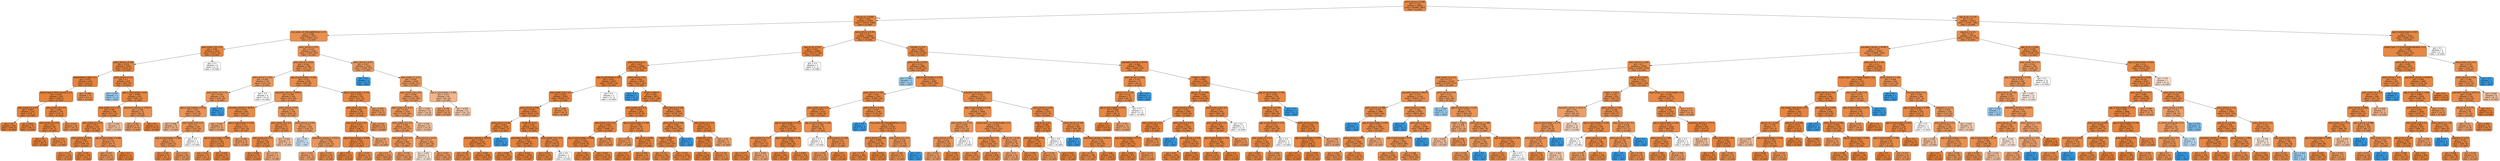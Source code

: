 digraph Tree {
node [shape=box, style="filled, rounded", color="black", fontname="helvetica"] ;
edge [fontname="helvetica"] ;
0 [label=<policy_tenure &le; 0.588<br/>gini = 0.119<br/>samples = 46873<br/>value = [43906, 2967]<br/>class = no claim>, fillcolor="#e78a46"] ;
1 [label=<age_of_car &le; 0.005<br/>gini = 0.087<br/>samples = 23901<br/>value = [22815, 1086]<br/>class = no claim>, fillcolor="#e68742"] ;
0 -> 1 [labeldistance=2.5, labelangle=45, headlabel="True"] ;
2 [label=<max_power_40.36bhp@6000rpm &le; 0.5<br/>gini = 0.186<br/>samples = 3257<br/>value = [2920, 337]<br/>class = no claim>, fillcolor="#e89050"] ;
1 -> 2 ;
3 [label=<area_cluster_C18 &le; 0.5<br/>gini = 0.08<br/>samples = 1061<br/>value = [1017, 44]<br/>class = no claim>, fillcolor="#e68642"] ;
2 -> 3 ;
4 [label=<policy_tenure &le; 0.108<br/>gini = 0.075<br/>samples = 1055<br/>value = [1014, 41]<br/>class = no claim>, fillcolor="#e68641"] ;
3 -> 4 ;
5 [label=<displacement_1498 &le; 0.5<br/>gini = 0.037<br/>samples = 430<br/>value = [422, 8]<br/>class = no claim>, fillcolor="#e5833d"] ;
4 -> 5 ;
6 [label=<engine_type_K Series Dual jet &le; 0.5<br/>gini = 0.025<br/>samples = 403<br/>value = [398, 5]<br/>class = no claim>, fillcolor="#e5833b"] ;
5 -> 6 ;
7 [label=<area_cluster_C2 &le; 0.5<br/>gini = 0.007<br/>samples = 277<br/>value = [276, 1]<br/>class = no claim>, fillcolor="#e5813a"] ;
6 -> 7 ;
8 [label=<gini = 0.0<br/>samples = 240<br/>value = [240, 0]<br/>class = no claim>, fillcolor="#e58139"] ;
7 -> 8 ;
9 [label=<gini = 0.053<br/>samples = 37<br/>value = [36, 1]<br/>class = no claim>, fillcolor="#e6843e"] ;
7 -> 9 ;
10 [label=<area_cluster_C8 &le; 0.5<br/>gini = 0.061<br/>samples = 126<br/>value = [122, 4]<br/>class = no claim>, fillcolor="#e6853f"] ;
6 -> 10 ;
11 [label=<area_cluster_C5 &le; 0.5<br/>gini = 0.02<br/>samples = 98<br/>value = [97, 1]<br/>class = no claim>, fillcolor="#e5823b"] ;
10 -> 11 ;
12 [label=<gini = 0.0<br/>samples = 82<br/>value = [82, 0]<br/>class = no claim>, fillcolor="#e58139"] ;
11 -> 12 ;
13 [label=<gini = 0.117<br/>samples = 16<br/>value = [15, 1]<br/>class = no claim>, fillcolor="#e78946"] ;
11 -> 13 ;
14 [label=<gini = 0.191<br/>samples = 28<br/>value = [25, 3]<br/>class = no claim>, fillcolor="#e89051"] ;
10 -> 14 ;
15 [label=<gini = 0.198<br/>samples = 27<br/>value = [24, 3]<br/>class = no claim>, fillcolor="#e89152"] ;
5 -> 15 ;
16 [label=<policy_tenure &le; 0.11<br/>gini = 0.1<br/>samples = 625<br/>value = [592, 33]<br/>class = no claim>, fillcolor="#e68844"] ;
4 -> 16 ;
17 [label=<gini = 0.444<br/>samples = 3<br/>value = [1, 2]<br/>class = claim>, fillcolor="#9ccef2"] ;
16 -> 17 ;
18 [label=<age_of_policyholder &le; 0.63<br/>gini = 0.095<br/>samples = 622<br/>value = [591, 31]<br/>class = no claim>, fillcolor="#e68843"] ;
16 -> 18 ;
19 [label=<area_cluster_C17 &le; 0.5<br/>gini = 0.08<br/>samples = 550<br/>value = [527, 23]<br/>class = no claim>, fillcolor="#e68642"] ;
18 -> 19 ;
20 [label=<area_cluster_C5 &le; 0.5<br/>gini = 0.077<br/>samples = 547<br/>value = [525, 22]<br/>class = no claim>, fillcolor="#e68641"] ;
19 -> 20 ;
21 [label=<policy_tenure &le; 0.221<br/>gini = 0.061<br/>samples = 473<br/>value = [458, 15]<br/>class = no claim>, fillcolor="#e6853f"] ;
20 -> 21 ;
22 [label=<gini = 0.112<br/>samples = 134<br/>value = [126, 8]<br/>class = no claim>, fillcolor="#e78946"] ;
21 -> 22 ;
23 [label=<gini = 0.04<br/>samples = 339<br/>value = [332, 7]<br/>class = no claim>, fillcolor="#e6843d"] ;
21 -> 23 ;
24 [label=<age_of_policyholder &le; 0.486<br/>gini = 0.171<br/>samples = 74<br/>value = [67, 7]<br/>class = no claim>, fillcolor="#e88e4e"] ;
20 -> 24 ;
25 [label=<gini = 0.237<br/>samples = 51<br/>value = [44, 7]<br/>class = no claim>, fillcolor="#e99558"] ;
24 -> 25 ;
26 [label=<gini = 0.0<br/>samples = 23<br/>value = [23, 0]<br/>class = no claim>, fillcolor="#e58139"] ;
24 -> 26 ;
27 [label=<gini = 0.444<br/>samples = 3<br/>value = [2, 1]<br/>class = no claim>, fillcolor="#f2c09c"] ;
19 -> 27 ;
28 [label=<population_density &le; 12763.5<br/>gini = 0.198<br/>samples = 72<br/>value = [64, 8]<br/>class = no claim>, fillcolor="#e89152"] ;
18 -> 28 ;
29 [label=<gini = 0.282<br/>samples = 47<br/>value = [39, 8]<br/>class = no claim>, fillcolor="#ea9b62"] ;
28 -> 29 ;
30 [label=<gini = 0.0<br/>samples = 25<br/>value = [25, 0]<br/>class = no claim>, fillcolor="#e58139"] ;
28 -> 30 ;
31 [label=<gini = 0.5<br/>samples = 6<br/>value = [3, 3]<br/>class = no claim>, fillcolor="#ffffff"] ;
3 -> 31 ;
32 [label=<policy_tenure &le; 0.071<br/>gini = 0.231<br/>samples = 2196<br/>value = [1903, 293]<br/>class = no claim>, fillcolor="#e99457"] ;
2 -> 32 ;
33 [label=<policy_tenure &le; 0.022<br/>gini = 0.181<br/>samples = 786<br/>value = [707, 79]<br/>class = no claim>, fillcolor="#e88f4f"] ;
32 -> 33 ;
34 [label=<policy_tenure &le; 0.021<br/>gini = 0.264<br/>samples = 147<br/>value = [124, 23]<br/>class = no claim>, fillcolor="#ea985e"] ;
33 -> 34 ;
35 [label=<area_cluster_C13 &le; 0.5<br/>gini = 0.236<br/>samples = 139<br/>value = [120, 19]<br/>class = no claim>, fillcolor="#e99558"] ;
34 -> 35 ;
36 [label=<age_of_policyholder &le; 0.322<br/>gini = 0.227<br/>samples = 138<br/>value = [120, 18]<br/>class = no claim>, fillcolor="#e99457"] ;
35 -> 36 ;
37 [label=<gini = 0.408<br/>samples = 14<br/>value = [10, 4]<br/>class = no claim>, fillcolor="#efb388"] ;
36 -> 37 ;
38 [label=<area_cluster_C18 &le; 0.5<br/>gini = 0.2<br/>samples = 124<br/>value = [110, 14]<br/>class = no claim>, fillcolor="#e89152"] ;
36 -> 38 ;
39 [label=<age_of_policyholder &le; 0.466<br/>gini = 0.19<br/>samples = 122<br/>value = [109, 13]<br/>class = no claim>, fillcolor="#e89051"] ;
38 -> 39 ;
40 [label=<gini = 0.105<br/>samples = 54<br/>value = [51, 3]<br/>class = no claim>, fillcolor="#e78845"] ;
39 -> 40 ;
41 [label=<gini = 0.251<br/>samples = 68<br/>value = [58, 10]<br/>class = no claim>, fillcolor="#e9975b"] ;
39 -> 41 ;
42 [label=<gini = 0.5<br/>samples = 2<br/>value = [1, 1]<br/>class = no claim>, fillcolor="#ffffff"] ;
38 -> 42 ;
43 [label=<gini = 0.0<br/>samples = 1<br/>value = [0, 1]<br/>class = claim>, fillcolor="#399de5"] ;
35 -> 43 ;
44 [label=<gini = 0.5<br/>samples = 8<br/>value = [4, 4]<br/>class = no claim>, fillcolor="#ffffff"] ;
34 -> 44 ;
45 [label=<age_of_policyholder &le; 0.543<br/>gini = 0.16<br/>samples = 639<br/>value = [583, 56]<br/>class = no claim>, fillcolor="#e78d4c"] ;
33 -> 45 ;
46 [label=<population_density &le; 6950.0<br/>gini = 0.189<br/>samples = 416<br/>value = [372, 44]<br/>class = no claim>, fillcolor="#e89050"] ;
45 -> 46 ;
47 [label=<population_density &le; 3670.0<br/>gini = 0.124<br/>samples = 180<br/>value = [168, 12]<br/>class = no claim>, fillcolor="#e78a47"] ;
46 -> 47 ;
48 [label=<gini = 0.346<br/>samples = 9<br/>value = [7, 2]<br/>class = no claim>, fillcolor="#eca572"] ;
47 -> 48 ;
49 [label=<age_of_policyholder &le; 0.524<br/>gini = 0.11<br/>samples = 171<br/>value = [161, 10]<br/>class = no claim>, fillcolor="#e78945"] ;
47 -> 49 ;
50 [label=<age_of_policyholder &le; 0.399<br/>gini = 0.095<br/>samples = 160<br/>value = [152, 8]<br/>class = no claim>, fillcolor="#e68843"] ;
49 -> 50 ;
51 [label=<gini = 0.151<br/>samples = 73<br/>value = [67, 6]<br/>class = no claim>, fillcolor="#e78c4b"] ;
50 -> 51 ;
52 [label=<gini = 0.045<br/>samples = 87<br/>value = [85, 2]<br/>class = no claim>, fillcolor="#e6843e"] ;
50 -> 52 ;
53 [label=<gini = 0.298<br/>samples = 11<br/>value = [9, 2]<br/>class = no claim>, fillcolor="#eb9d65"] ;
49 -> 53 ;
54 [label=<policy_tenure &le; 0.04<br/>gini = 0.234<br/>samples = 236<br/>value = [204, 32]<br/>class = no claim>, fillcolor="#e99558"] ;
46 -> 54 ;
55 [label=<area_cluster_C6 &le; 0.5<br/>gini = 0.131<br/>samples = 71<br/>value = [66, 5]<br/>class = no claim>, fillcolor="#e78b48"] ;
54 -> 55 ;
56 [label=<area_cluster_C8 &le; 0.5<br/>gini = 0.111<br/>samples = 68<br/>value = [64, 4]<br/>class = no claim>, fillcolor="#e78945"] ;
55 -> 56 ;
57 [label=<gini = 0.089<br/>samples = 64<br/>value = [61, 3]<br/>class = no claim>, fillcolor="#e68743"] ;
56 -> 57 ;
58 [label=<gini = 0.375<br/>samples = 4<br/>value = [3, 1]<br/>class = no claim>, fillcolor="#eeab7b"] ;
56 -> 58 ;
59 [label=<gini = 0.444<br/>samples = 3<br/>value = [2, 1]<br/>class = no claim>, fillcolor="#f2c09c"] ;
55 -> 59 ;
60 [label=<policy_tenure &le; 0.041<br/>gini = 0.274<br/>samples = 165<br/>value = [138, 27]<br/>class = no claim>, fillcolor="#ea9a60"] ;
54 -> 60 ;
61 [label=<gini = 0.49<br/>samples = 7<br/>value = [3, 4]<br/>class = claim>, fillcolor="#cee6f8"] ;
60 -> 61 ;
62 [label=<population_density &le; 27372.5<br/>gini = 0.249<br/>samples = 158<br/>value = [135, 23]<br/>class = no claim>, fillcolor="#e9965b"] ;
60 -> 62 ;
63 [label=<gini = 0.323<br/>samples = 74<br/>value = [59, 15]<br/>class = no claim>, fillcolor="#eca16b"] ;
62 -> 63 ;
64 [label=<gini = 0.172<br/>samples = 84<br/>value = [76, 8]<br/>class = no claim>, fillcolor="#e88e4e"] ;
62 -> 64 ;
65 [label=<age_of_policyholder &le; 0.726<br/>gini = 0.102<br/>samples = 223<br/>value = [211, 12]<br/>class = no claim>, fillcolor="#e68844"] ;
45 -> 65 ;
66 [label=<area_cluster_C9 &le; 0.5<br/>gini = 0.085<br/>samples = 202<br/>value = [193, 9]<br/>class = no claim>, fillcolor="#e68742"] ;
65 -> 66 ;
67 [label=<area_cluster_C11 &le; 0.5<br/>gini = 0.072<br/>samples = 187<br/>value = [180, 7]<br/>class = no claim>, fillcolor="#e68641"] ;
66 -> 67 ;
68 [label=<age_of_policyholder &le; 0.649<br/>gini = 0.064<br/>samples = 182<br/>value = [176, 6]<br/>class = no claim>, fillcolor="#e68540"] ;
67 -> 68 ;
69 [label=<gini = 0.03<br/>samples = 132<br/>value = [130, 2]<br/>class = no claim>, fillcolor="#e5833c"] ;
68 -> 69 ;
70 [label=<gini = 0.147<br/>samples = 50<br/>value = [46, 4]<br/>class = no claim>, fillcolor="#e78c4a"] ;
68 -> 70 ;
71 [label=<gini = 0.32<br/>samples = 5<br/>value = [4, 1]<br/>class = no claim>, fillcolor="#eca06a"] ;
67 -> 71 ;
72 [label=<gini = 0.231<br/>samples = 15<br/>value = [13, 2]<br/>class = no claim>, fillcolor="#e99457"] ;
66 -> 72 ;
73 [label=<gini = 0.245<br/>samples = 21<br/>value = [18, 3]<br/>class = no claim>, fillcolor="#e9965a"] ;
65 -> 73 ;
74 [label=<policy_tenure &le; 0.071<br/>gini = 0.257<br/>samples = 1410<br/>value = [1196, 214]<br/>class = no claim>, fillcolor="#ea985c"] ;
32 -> 74 ;
75 [label=<gini = 0.0<br/>samples = 2<br/>value = [0, 2]<br/>class = claim>, fillcolor="#399de5"] ;
74 -> 75 ;
76 [label=<area_cluster_C1 &le; 0.5<br/>gini = 0.256<br/>samples = 1408<br/>value = [1196, 212]<br/>class = no claim>, fillcolor="#ea975c"] ;
74 -> 76 ;
77 [label=<area_cluster_C16 &le; 0.5<br/>gini = 0.246<br/>samples = 1343<br/>value = [1150, 193]<br/>class = no claim>, fillcolor="#e9965a"] ;
76 -> 77 ;
78 [label=<area_cluster_C11 &le; 0.5<br/>gini = 0.241<br/>samples = 1319<br/>value = [1134, 185]<br/>class = no claim>, fillcolor="#e99659"] ;
77 -> 78 ;
79 [label=<area_cluster_C3 &le; 0.5<br/>gini = 0.236<br/>samples = 1295<br/>value = [1118, 177]<br/>class = no claim>, fillcolor="#e99558"] ;
78 -> 79 ;
80 [label=<area_cluster_C5 &le; 0.5<br/>gini = 0.22<br/>samples = 946<br/>value = [827, 119]<br/>class = no claim>, fillcolor="#e99355"] ;
79 -> 80 ;
81 [label=<gini = 0.2<br/>samples = 719<br/>value = [638, 81]<br/>class = no claim>, fillcolor="#e89152"] ;
80 -> 81 ;
82 [label=<gini = 0.279<br/>samples = 227<br/>value = [189, 38]<br/>class = no claim>, fillcolor="#ea9a61"] ;
80 -> 82 ;
83 [label=<policy_tenure &le; 0.074<br/>gini = 0.277<br/>samples = 349<br/>value = [291, 58]<br/>class = no claim>, fillcolor="#ea9a60"] ;
79 -> 83 ;
84 [label=<gini = 0.494<br/>samples = 9<br/>value = [5, 4]<br/>class = no claim>, fillcolor="#fae6d7"] ;
83 -> 84 ;
85 [label=<gini = 0.267<br/>samples = 340<br/>value = [286, 54]<br/>class = no claim>, fillcolor="#ea995e"] ;
83 -> 85 ;
86 [label=<gini = 0.444<br/>samples = 24<br/>value = [16, 8]<br/>class = no claim>, fillcolor="#f2c09c"] ;
78 -> 86 ;
87 [label=<gini = 0.444<br/>samples = 24<br/>value = [16, 8]<br/>class = no claim>, fillcolor="#f2c09c"] ;
77 -> 87 ;
88 [label=<age_of_policyholder &le; 0.389<br/>gini = 0.414<br/>samples = 65<br/>value = [46, 19]<br/>class = no claim>, fillcolor="#f0b58b"] ;
76 -> 88 ;
89 [label=<gini = 0.278<br/>samples = 24<br/>value = [20, 4]<br/>class = no claim>, fillcolor="#ea9a61"] ;
88 -> 89 ;
90 [label=<gini = 0.464<br/>samples = 41<br/>value = [26, 15]<br/>class = no claim>, fillcolor="#f4caab"] ;
88 -> 90 ;
91 [label=<policy_tenure &le; 0.251<br/>gini = 0.07<br/>samples = 20644<br/>value = [19895, 749]<br/>class = no claim>, fillcolor="#e68640"] ;
1 -> 91 ;
92 [label=<age_of_car &le; 0.34<br/>gini = 0.047<br/>samples = 10983<br/>value = [10717, 266]<br/>class = no claim>, fillcolor="#e6843e"] ;
91 -> 92 ;
93 [label=<policy_tenure &le; 0.1<br/>gini = 0.047<br/>samples = 10981<br/>value = [10716, 265]<br/>class = no claim>, fillcolor="#e6843e"] ;
92 -> 93 ;
94 [label=<age_of_policyholder &le; 0.87<br/>gini = 0.037<br/>samples = 6307<br/>value = [6189, 118]<br/>class = no claim>, fillcolor="#e5833d"] ;
93 -> 94 ;
95 [label=<area_cluster_C18 &le; 0.5<br/>gini = 0.036<br/>samples = 6305<br/>value = [6188, 117]<br/>class = no claim>, fillcolor="#e5833d"] ;
94 -> 95 ;
96 [label=<policy_tenure &le; 0.08<br/>gini = 0.036<br/>samples = 6276<br/>value = [6162, 114]<br/>class = no claim>, fillcolor="#e5833d"] ;
95 -> 96 ;
97 [label=<policy_tenure &le; 0.08<br/>gini = 0.044<br/>samples = 3164<br/>value = [3093, 71]<br/>class = no claim>, fillcolor="#e6843e"] ;
96 -> 97 ;
98 [label=<population_density &le; 3670.0<br/>gini = 0.043<br/>samples = 3163<br/>value = [3093, 70]<br/>class = no claim>, fillcolor="#e6843d"] ;
97 -> 98 ;
99 [label=<gini = 0.138<br/>samples = 67<br/>value = [62, 5]<br/>class = no claim>, fillcolor="#e78b49"] ;
98 -> 99 ;
100 [label=<gini = 0.041<br/>samples = 3096<br/>value = [3031, 65]<br/>class = no claim>, fillcolor="#e6843d"] ;
98 -> 100 ;
101 [label=<gini = 0.0<br/>samples = 1<br/>value = [0, 1]<br/>class = claim>, fillcolor="#399de5"] ;
97 -> 101 ;
102 [label=<model_M7 &le; 0.5<br/>gini = 0.027<br/>samples = 3112<br/>value = [3069, 43]<br/>class = no claim>, fillcolor="#e5833c"] ;
96 -> 102 ;
103 [label=<population_density &le; 5200.0<br/>gini = 0.024<br/>samples = 2919<br/>value = [2884, 35]<br/>class = no claim>, fillcolor="#e5833b"] ;
102 -> 103 ;
104 [label=<gini = 0.045<br/>samples = 561<br/>value = [548, 13]<br/>class = no claim>, fillcolor="#e6843e"] ;
103 -> 104 ;
105 [label=<gini = 0.018<br/>samples = 2358<br/>value = [2336, 22]<br/>class = no claim>, fillcolor="#e5823b"] ;
103 -> 105 ;
106 [label=<area_cluster_C11 &le; 0.5<br/>gini = 0.079<br/>samples = 193<br/>value = [185, 8]<br/>class = no claim>, fillcolor="#e68642"] ;
102 -> 106 ;
107 [label=<gini = 0.071<br/>samples = 191<br/>value = [184, 7]<br/>class = no claim>, fillcolor="#e68641"] ;
106 -> 107 ;
108 [label=<gini = 0.5<br/>samples = 2<br/>value = [1, 1]<br/>class = no claim>, fillcolor="#ffffff"] ;
106 -> 108 ;
109 [label=<gini = 0.185<br/>samples = 29<br/>value = [26, 3]<br/>class = no claim>, fillcolor="#e89050"] ;
95 -> 109 ;
110 [label=<gini = 0.5<br/>samples = 2<br/>value = [1, 1]<br/>class = no claim>, fillcolor="#ffffff"] ;
94 -> 110 ;
111 [label=<policy_tenure &le; 0.1<br/>gini = 0.061<br/>samples = 4674<br/>value = [4527, 147]<br/>class = no claim>, fillcolor="#e6853f"] ;
93 -> 111 ;
112 [label=<gini = 0.0<br/>samples = 1<br/>value = [0, 1]<br/>class = claim>, fillcolor="#399de5"] ;
111 -> 112 ;
113 [label=<length &le; 3665.0<br/>gini = 0.061<br/>samples = 4673<br/>value = [4527, 146]<br/>class = no claim>, fillcolor="#e6853f"] ;
111 -> 113 ;
114 [label=<area_cluster_C9 &le; 0.5<br/>gini = 0.039<br/>samples = 1815<br/>value = [1779, 36]<br/>class = no claim>, fillcolor="#e6843d"] ;
113 -> 114 ;
115 [label=<area_cluster_C22 &le; 0.5<br/>gini = 0.035<br/>samples = 1717<br/>value = [1686, 31]<br/>class = no claim>, fillcolor="#e5833d"] ;
114 -> 115 ;
116 [label=<age_of_policyholder &le; 0.399<br/>gini = 0.035<br/>samples = 1706<br/>value = [1676, 30]<br/>class = no claim>, fillcolor="#e5833d"] ;
115 -> 116 ;
117 [label=<gini = 0.02<br/>samples = 587<br/>value = [581, 6]<br/>class = no claim>, fillcolor="#e5823b"] ;
116 -> 117 ;
118 [label=<gini = 0.042<br/>samples = 1119<br/>value = [1095, 24]<br/>class = no claim>, fillcolor="#e6843d"] ;
116 -> 118 ;
119 [label=<gini = 0.165<br/>samples = 11<br/>value = [10, 1]<br/>class = no claim>, fillcolor="#e88e4d"] ;
115 -> 119 ;
120 [label=<age_of_policyholder &le; 0.389<br/>gini = 0.097<br/>samples = 98<br/>value = [93, 5]<br/>class = no claim>, fillcolor="#e68844"] ;
114 -> 120 ;
121 [label=<gini = 0.252<br/>samples = 27<br/>value = [23, 4]<br/>class = no claim>, fillcolor="#ea975b"] ;
120 -> 121 ;
122 [label=<age_of_car &le; 0.045<br/>gini = 0.028<br/>samples = 71<br/>value = [70, 1]<br/>class = no claim>, fillcolor="#e5833c"] ;
120 -> 122 ;
123 [label=<gini = 0.0<br/>samples = 51<br/>value = [51, 0]<br/>class = no claim>, fillcolor="#e58139"] ;
122 -> 123 ;
124 [label=<gini = 0.095<br/>samples = 20<br/>value = [19, 1]<br/>class = no claim>, fillcolor="#e68843"] ;
122 -> 124 ;
125 [label=<policy_tenure &le; 0.239<br/>gini = 0.074<br/>samples = 2858<br/>value = [2748, 110]<br/>class = no claim>, fillcolor="#e68641"] ;
113 -> 125 ;
126 [label=<policy_tenure &le; 0.239<br/>gini = 0.081<br/>samples = 2542<br/>value = [2434, 108]<br/>class = no claim>, fillcolor="#e68742"] ;
125 -> 126 ;
127 [label=<height &le; 1508.0<br/>gini = 0.081<br/>samples = 2541<br/>value = [2434, 107]<br/>class = no claim>, fillcolor="#e68742"] ;
126 -> 127 ;
128 [label=<gini = 0.111<br/>samples = 492<br/>value = [463, 29]<br/>class = no claim>, fillcolor="#e78945"] ;
127 -> 128 ;
129 [label=<gini = 0.073<br/>samples = 2049<br/>value = [1971, 78]<br/>class = no claim>, fillcolor="#e68641"] ;
127 -> 129 ;
130 [label=<gini = 0.0<br/>samples = 1<br/>value = [0, 1]<br/>class = claim>, fillcolor="#399de5"] ;
126 -> 130 ;
131 [label=<area_cluster_C4 &le; 0.5<br/>gini = 0.013<br/>samples = 316<br/>value = [314, 2]<br/>class = no claim>, fillcolor="#e5823a"] ;
125 -> 131 ;
132 [label=<model_M2 &le; 0.5<br/>gini = 0.006<br/>samples = 311<br/>value = [310, 1]<br/>class = no claim>, fillcolor="#e5813a"] ;
131 -> 132 ;
133 [label=<gini = 0.0<br/>samples = 298<br/>value = [298, 0]<br/>class = no claim>, fillcolor="#e58139"] ;
132 -> 133 ;
134 [label=<gini = 0.142<br/>samples = 13<br/>value = [12, 1]<br/>class = no claim>, fillcolor="#e78c49"] ;
132 -> 134 ;
135 [label=<gini = 0.32<br/>samples = 5<br/>value = [4, 1]<br/>class = no claim>, fillcolor="#eca06a"] ;
131 -> 135 ;
136 [label=<gini = 0.5<br/>samples = 2<br/>value = [1, 1]<br/>class = no claim>, fillcolor="#ffffff"] ;
92 -> 136 ;
137 [label=<cylinder_3 &le; 0.5<br/>gini = 0.095<br/>samples = 9661<br/>value = [9178, 483]<br/>class = no claim>, fillcolor="#e68843"] ;
91 -> 137 ;
138 [label=<policy_tenure &le; 0.251<br/>gini = 0.115<br/>samples = 5685<br/>value = [5338, 347]<br/>class = no claim>, fillcolor="#e78946"] ;
137 -> 138 ;
139 [label=<gini = 0.444<br/>samples = 3<br/>value = [1, 2]<br/>class = claim>, fillcolor="#9ccef2"] ;
138 -> 139 ;
140 [label=<age_of_policyholder &le; 0.418<br/>gini = 0.114<br/>samples = 5682<br/>value = [5337, 345]<br/>class = no claim>, fillcolor="#e78946"] ;
138 -> 140 ;
141 [label=<policy_tenure &le; 0.422<br/>gini = 0.09<br/>samples = 2507<br/>value = [2389, 118]<br/>class = no claim>, fillcolor="#e68743"] ;
140 -> 141 ;
142 [label=<area_cluster_C10 &le; 0.5<br/>gini = 0.073<br/>samples = 1310<br/>value = [1260, 50]<br/>class = no claim>, fillcolor="#e68641"] ;
141 -> 142 ;
143 [label=<age_of_policyholder &le; 0.312<br/>gini = 0.067<br/>samples = 1235<br/>value = [1192, 43]<br/>class = no claim>, fillcolor="#e68640"] ;
142 -> 143 ;
144 [label=<area_cluster_C3 &le; 0.5<br/>gini = 0.104<br/>samples = 272<br/>value = [257, 15]<br/>class = no claim>, fillcolor="#e78845"] ;
143 -> 144 ;
145 [label=<gini = 0.077<br/>samples = 251<br/>value = [241, 10]<br/>class = no claim>, fillcolor="#e68641"] ;
144 -> 145 ;
146 [label=<gini = 0.363<br/>samples = 21<br/>value = [16, 5]<br/>class = no claim>, fillcolor="#eda877"] ;
144 -> 146 ;
147 [label=<age_of_policyholder &le; 0.38<br/>gini = 0.056<br/>samples = 963<br/>value = [935, 28]<br/>class = no claim>, fillcolor="#e6853f"] ;
143 -> 147 ;
148 [label=<gini = 0.037<br/>samples = 634<br/>value = [622, 12]<br/>class = no claim>, fillcolor="#e6833d"] ;
147 -> 148 ;
149 [label=<gini = 0.093<br/>samples = 329<br/>value = [313, 16]<br/>class = no claim>, fillcolor="#e68743"] ;
147 -> 149 ;
150 [label=<age_of_policyholder &le; 0.293<br/>gini = 0.169<br/>samples = 75<br/>value = [68, 7]<br/>class = no claim>, fillcolor="#e88e4d"] ;
142 -> 150 ;
151 [label=<gini = 0.5<br/>samples = 2<br/>value = [1, 1]<br/>class = no claim>, fillcolor="#ffffff"] ;
150 -> 151 ;
152 [label=<policy_tenure &le; 0.308<br/>gini = 0.151<br/>samples = 73<br/>value = [67, 6]<br/>class = no claim>, fillcolor="#e78c4b"] ;
150 -> 152 ;
153 [label=<gini = 0.255<br/>samples = 40<br/>value = [34, 6]<br/>class = no claim>, fillcolor="#ea975c"] ;
152 -> 153 ;
154 [label=<gini = 0.0<br/>samples = 33<br/>value = [33, 0]<br/>class = no claim>, fillcolor="#e58139"] ;
152 -> 154 ;
155 [label=<policy_tenure &le; 0.422<br/>gini = 0.107<br/>samples = 1197<br/>value = [1129, 68]<br/>class = no claim>, fillcolor="#e78945"] ;
141 -> 155 ;
156 [label=<gini = 0.0<br/>samples = 1<br/>value = [0, 1]<br/>class = claim>, fillcolor="#399de5"] ;
155 -> 156 ;
157 [label=<max_power_88.77bhp@4000rpm &le; 0.5<br/>gini = 0.106<br/>samples = 1196<br/>value = [1129, 67]<br/>class = no claim>, fillcolor="#e78845"] ;
155 -> 157 ;
158 [label=<policy_tenure &le; 0.566<br/>gini = 0.099<br/>samples = 1131<br/>value = [1072, 59]<br/>class = no claim>, fillcolor="#e68844"] ;
157 -> 158 ;
159 [label=<gini = 0.111<br/>samples = 966<br/>value = [909, 57]<br/>class = no claim>, fillcolor="#e78945"] ;
158 -> 159 ;
160 [label=<gini = 0.024<br/>samples = 165<br/>value = [163, 2]<br/>class = no claim>, fillcolor="#e5833b"] ;
158 -> 160 ;
161 [label=<area_cluster_C4 &le; 0.5<br/>gini = 0.216<br/>samples = 65<br/>value = [57, 8]<br/>class = no claim>, fillcolor="#e99355"] ;
157 -> 161 ;
162 [label=<gini = 0.195<br/>samples = 64<br/>value = [57, 7]<br/>class = no claim>, fillcolor="#e89051"] ;
161 -> 162 ;
163 [label=<gini = 0.0<br/>samples = 1<br/>value = [0, 1]<br/>class = claim>, fillcolor="#399de5"] ;
161 -> 163 ;
164 [label=<population_density &le; 17268.5<br/>gini = 0.133<br/>samples = 3175<br/>value = [2948, 227]<br/>class = no claim>, fillcolor="#e78b48"] ;
140 -> 164 ;
165 [label=<age_of_policyholder &le; 0.428<br/>gini = 0.152<br/>samples = 1844<br/>value = [1691, 153]<br/>class = no claim>, fillcolor="#e78c4b"] ;
164 -> 165 ;
166 [label=<area_cluster_C11 &le; 0.5<br/>gini = 0.238<br/>samples = 87<br/>value = [75, 12]<br/>class = no claim>, fillcolor="#e99559"] ;
165 -> 166 ;
167 [label=<policy_tenure &le; 0.41<br/>gini = 0.212<br/>samples = 83<br/>value = [73, 10]<br/>class = no claim>, fillcolor="#e99254"] ;
166 -> 167 ;
168 [label=<gini = 0.303<br/>samples = 43<br/>value = [35, 8]<br/>class = no claim>, fillcolor="#eb9e66"] ;
167 -> 168 ;
169 [label=<gini = 0.095<br/>samples = 40<br/>value = [38, 2]<br/>class = no claim>, fillcolor="#e68843"] ;
167 -> 169 ;
170 [label=<gini = 0.5<br/>samples = 4<br/>value = [2, 2]<br/>class = no claim>, fillcolor="#ffffff"] ;
166 -> 170 ;
171 [label=<engine_type_1.2 L K12N Dualjet &le; 0.5<br/>gini = 0.148<br/>samples = 1757<br/>value = [1616, 141]<br/>class = no claim>, fillcolor="#e78c4a"] ;
165 -> 171 ;
172 [label=<area_cluster_C8 &le; 0.5<br/>gini = 0.143<br/>samples = 1697<br/>value = [1565, 132]<br/>class = no claim>, fillcolor="#e78c4a"] ;
171 -> 172 ;
173 [label=<gini = 0.163<br/>samples = 871<br/>value = [793, 78]<br/>class = no claim>, fillcolor="#e88d4c"] ;
172 -> 173 ;
174 [label=<gini = 0.122<br/>samples = 826<br/>value = [772, 54]<br/>class = no claim>, fillcolor="#e78a47"] ;
172 -> 174 ;
175 [label=<age_of_car &le; 0.105<br/>gini = 0.255<br/>samples = 60<br/>value = [51, 9]<br/>class = no claim>, fillcolor="#ea975c"] ;
171 -> 175 ;
176 [label=<gini = 0.32<br/>samples = 40<br/>value = [32, 8]<br/>class = no claim>, fillcolor="#eca06a"] ;
175 -> 176 ;
177 [label=<gini = 0.095<br/>samples = 20<br/>value = [19, 1]<br/>class = no claim>, fillcolor="#e68843"] ;
175 -> 177 ;
178 [label=<policy_tenure &le; 0.324<br/>gini = 0.105<br/>samples = 1331<br/>value = [1257, 74]<br/>class = no claim>, fillcolor="#e78845"] ;
164 -> 178 ;
179 [label=<age_of_car &le; 0.3<br/>gini = 0.046<br/>samples = 339<br/>value = [331, 8]<br/>class = no claim>, fillcolor="#e6843e"] ;
178 -> 179 ;
180 [label=<policy_tenure &le; 0.253<br/>gini = 0.041<br/>samples = 337<br/>value = [330, 7]<br/>class = no claim>, fillcolor="#e6843d"] ;
179 -> 180 ;
181 [label=<gini = 0.231<br/>samples = 15<br/>value = [13, 2]<br/>class = no claim>, fillcolor="#e99457"] ;
180 -> 181 ;
182 [label=<gini = 0.031<br/>samples = 322<br/>value = [317, 5]<br/>class = no claim>, fillcolor="#e5833c"] ;
180 -> 182 ;
183 [label=<gini = 0.5<br/>samples = 2<br/>value = [1, 1]<br/>class = no claim>, fillcolor="#ffffff"] ;
179 -> 183 ;
184 [label=<policy_tenure &le; 0.324<br/>gini = 0.124<br/>samples = 992<br/>value = [926, 66]<br/>class = no claim>, fillcolor="#e78a47"] ;
178 -> 184 ;
185 [label=<gini = 0.0<br/>samples = 1<br/>value = [0, 1]<br/>class = claim>, fillcolor="#399de5"] ;
184 -> 185 ;
186 [label=<population_density &le; 34764.5<br/>gini = 0.123<br/>samples = 991<br/>value = [926, 65]<br/>class = no claim>, fillcolor="#e78a47"] ;
184 -> 186 ;
187 [label=<gini = 0.137<br/>samples = 796<br/>value = [737, 59]<br/>class = no claim>, fillcolor="#e78b49"] ;
186 -> 187 ;
188 [label=<gini = 0.06<br/>samples = 195<br/>value = [189, 6]<br/>class = no claim>, fillcolor="#e6853f"] ;
186 -> 188 ;
189 [label=<population_density &le; 3670.0<br/>gini = 0.066<br/>samples = 3976<br/>value = [3840, 136]<br/>class = no claim>, fillcolor="#e68540"] ;
137 -> 189 ;
190 [label=<policy_tenure &le; 0.584<br/>gini = 0.153<br/>samples = 72<br/>value = [66, 6]<br/>class = no claim>, fillcolor="#e78c4b"] ;
189 -> 190 ;
191 [label=<age_of_car &le; 0.115<br/>gini = 0.131<br/>samples = 71<br/>value = [66, 5]<br/>class = no claim>, fillcolor="#e78b48"] ;
190 -> 191 ;
192 [label=<age_of_policyholder &le; 0.577<br/>gini = 0.086<br/>samples = 67<br/>value = [64, 3]<br/>class = no claim>, fillcolor="#e68742"] ;
191 -> 192 ;
193 [label=<gini = 0.0<br/>samples = 53<br/>value = [53, 0]<br/>class = no claim>, fillcolor="#e58139"] ;
192 -> 193 ;
194 [label=<gini = 0.337<br/>samples = 14<br/>value = [11, 3]<br/>class = no claim>, fillcolor="#eca36f"] ;
192 -> 194 ;
195 [label=<gini = 0.5<br/>samples = 4<br/>value = [2, 2]<br/>class = no claim>, fillcolor="#ffffff"] ;
191 -> 195 ;
196 [label=<gini = 0.0<br/>samples = 1<br/>value = [0, 1]<br/>class = claim>, fillcolor="#399de5"] ;
190 -> 196 ;
197 [label=<height &le; 1640.5<br/>gini = 0.064<br/>samples = 3904<br/>value = [3774, 130]<br/>class = no claim>, fillcolor="#e68540"] ;
189 -> 197 ;
198 [label=<age_of_car &le; 0.045<br/>gini = 0.058<br/>samples = 3201<br/>value = [3105, 96]<br/>class = no claim>, fillcolor="#e6853f"] ;
197 -> 198 ;
199 [label=<policy_tenure &le; 0.377<br/>gini = 0.051<br/>samples = 2300<br/>value = [2240, 60]<br/>class = no claim>, fillcolor="#e6843e"] ;
198 -> 199 ;
200 [label=<area_cluster_C6 &le; 0.5<br/>gini = 0.034<br/>samples = 874<br/>value = [859, 15]<br/>class = no claim>, fillcolor="#e5833c"] ;
199 -> 200 ;
201 [label=<age_of_policyholder &le; 0.774<br/>gini = 0.03<br/>samples = 855<br/>value = [842, 13]<br/>class = no claim>, fillcolor="#e5833c"] ;
200 -> 201 ;
202 [label=<gini = 0.028<br/>samples = 847<br/>value = [835, 12]<br/>class = no claim>, fillcolor="#e5833c"] ;
201 -> 202 ;
203 [label=<gini = 0.219<br/>samples = 8<br/>value = [7, 1]<br/>class = no claim>, fillcolor="#e99355"] ;
201 -> 203 ;
204 [label=<gini = 0.188<br/>samples = 19<br/>value = [17, 2]<br/>class = no claim>, fillcolor="#e89050"] ;
200 -> 204 ;
205 [label=<policy_tenure &le; 0.377<br/>gini = 0.061<br/>samples = 1426<br/>value = [1381, 45]<br/>class = no claim>, fillcolor="#e6853f"] ;
199 -> 205 ;
206 [label=<gini = 0.0<br/>samples = 1<br/>value = [0, 1]<br/>class = claim>, fillcolor="#399de5"] ;
205 -> 206 ;
207 [label=<policy_tenure &le; 0.539<br/>gini = 0.06<br/>samples = 1425<br/>value = [1381, 44]<br/>class = no claim>, fillcolor="#e6853f"] ;
205 -> 207 ;
208 [label=<gini = 0.07<br/>samples = 1051<br/>value = [1013, 38]<br/>class = no claim>, fillcolor="#e68640"] ;
207 -> 208 ;
209 [label=<gini = 0.032<br/>samples = 374<br/>value = [368, 6]<br/>class = no claim>, fillcolor="#e5833c"] ;
207 -> 209 ;
210 [label=<area_cluster_C22 &le; 0.5<br/>gini = 0.077<br/>samples = 901<br/>value = [865, 36]<br/>class = no claim>, fillcolor="#e68641"] ;
198 -> 210 ;
211 [label=<area_cluster_C6 &le; 0.5<br/>gini = 0.075<br/>samples = 899<br/>value = [864, 35]<br/>class = no claim>, fillcolor="#e68641"] ;
210 -> 211 ;
212 [label=<age_of_policyholder &le; 0.63<br/>gini = 0.072<br/>samples = 884<br/>value = [851, 33]<br/>class = no claim>, fillcolor="#e68641"] ;
211 -> 212 ;
213 [label=<gini = 0.078<br/>samples = 812<br/>value = [779, 33]<br/>class = no claim>, fillcolor="#e68641"] ;
212 -> 213 ;
214 [label=<gini = 0.0<br/>samples = 72<br/>value = [72, 0]<br/>class = no claim>, fillcolor="#e58139"] ;
212 -> 214 ;
215 [label=<gini = 0.231<br/>samples = 15<br/>value = [13, 2]<br/>class = no claim>, fillcolor="#e99457"] ;
211 -> 215 ;
216 [label=<gini = 0.5<br/>samples = 2<br/>value = [1, 1]<br/>class = no claim>, fillcolor="#ffffff"] ;
210 -> 216 ;
217 [label=<age_of_policyholder &le; 0.793<br/>gini = 0.092<br/>samples = 703<br/>value = [669, 34]<br/>class = no claim>, fillcolor="#e68743"] ;
197 -> 217 ;
218 [label=<age_of_car &le; 0.105<br/>gini = 0.09<br/>samples = 702<br/>value = [669, 33]<br/>class = no claim>, fillcolor="#e68743"] ;
217 -> 218 ;
219 [label=<age_of_policyholder &le; 0.76<br/>gini = 0.113<br/>samples = 483<br/>value = [454, 29]<br/>class = no claim>, fillcolor="#e78946"] ;
218 -> 219 ;
220 [label=<area_cluster_C2 &le; 0.5<br/>gini = 0.11<br/>samples = 481<br/>value = [453, 28]<br/>class = no claim>, fillcolor="#e78945"] ;
219 -> 220 ;
221 [label=<gini = 0.095<br/>samples = 421<br/>value = [400, 21]<br/>class = no claim>, fillcolor="#e68843"] ;
220 -> 221 ;
222 [label=<gini = 0.206<br/>samples = 60<br/>value = [53, 7]<br/>class = no claim>, fillcolor="#e89253"] ;
220 -> 222 ;
223 [label=<gini = 0.5<br/>samples = 2<br/>value = [1, 1]<br/>class = no claim>, fillcolor="#ffffff"] ;
219 -> 223 ;
224 [label=<policy_tenure &le; 0.576<br/>gini = 0.036<br/>samples = 219<br/>value = [215, 4]<br/>class = no claim>, fillcolor="#e5833d"] ;
218 -> 224 ;
225 [label=<age_of_policyholder &le; 0.457<br/>gini = 0.019<br/>samples = 210<br/>value = [208, 2]<br/>class = no claim>, fillcolor="#e5823b"] ;
224 -> 225 ;
226 [label=<gini = 0.0<br/>samples = 141<br/>value = [141, 0]<br/>class = no claim>, fillcolor="#e58139"] ;
225 -> 226 ;
227 [label=<gini = 0.056<br/>samples = 69<br/>value = [67, 2]<br/>class = no claim>, fillcolor="#e6853f"] ;
225 -> 227 ;
228 [label=<gini = 0.346<br/>samples = 9<br/>value = [7, 2]<br/>class = no claim>, fillcolor="#eca572"] ;
224 -> 228 ;
229 [label=<gini = 0.0<br/>samples = 1<br/>value = [0, 1]<br/>class = claim>, fillcolor="#399de5"] ;
217 -> 229 ;
230 [label=<age_of_car &le; 0.145<br/>gini = 0.15<br/>samples = 22972<br/>value = [21091, 1881]<br/>class = no claim>, fillcolor="#e78c4b"] ;
0 -> 230 [labeldistance=2.5, labelangle=-45, headlabel="False"] ;
231 [label=<segment_A &le; 0.5<br/>gini = 0.157<br/>samples = 20179<br/>value = [18445, 1734]<br/>class = no claim>, fillcolor="#e78d4c"] ;
230 -> 231 ;
232 [label=<population_density &le; 34764.5<br/>gini = 0.167<br/>samples = 15303<br/>value = [13899, 1404]<br/>class = no claim>, fillcolor="#e88e4d"] ;
231 -> 232 ;
233 [label=<policy_tenure &le; 1.202<br/>gini = 0.17<br/>samples = 14295<br/>value = [12950, 1345]<br/>class = no claim>, fillcolor="#e88e4e"] ;
232 -> 233 ;
234 [label=<area_cluster_C3 &le; 0.5<br/>gini = 0.177<br/>samples = 12520<br/>value = [11293, 1227]<br/>class = no claim>, fillcolor="#e88f4f"] ;
233 -> 234 ;
235 [label=<population_density &le; 6950.0<br/>gini = 0.174<br/>samples = 11783<br/>value = [10652, 1131]<br/>class = no claim>, fillcolor="#e88e4e"] ;
234 -> 235 ;
236 [label=<policy_tenure &le; 0.588<br/>gini = 0.135<br/>samples = 1986<br/>value = [1842, 144]<br/>class = no claim>, fillcolor="#e78b48"] ;
235 -> 236 ;
237 [label=<gini = 0.0<br/>samples = 1<br/>value = [0, 1]<br/>class = claim>, fillcolor="#399de5"] ;
236 -> 237 ;
238 [label=<age_of_policyholder &le; 0.803<br/>gini = 0.134<br/>samples = 1985<br/>value = [1842, 143]<br/>class = no claim>, fillcolor="#e78b48"] ;
236 -> 238 ;
239 [label=<policy_tenure &le; 1.005<br/>gini = 0.131<br/>samples = 1968<br/>value = [1829, 139]<br/>class = no claim>, fillcolor="#e78b48"] ;
238 -> 239 ;
240 [label=<gini = 0.163<br/>samples = 693<br/>value = [631, 62]<br/>class = no claim>, fillcolor="#e88d4c"] ;
239 -> 240 ;
241 [label=<gini = 0.113<br/>samples = 1275<br/>value = [1198, 77]<br/>class = no claim>, fillcolor="#e78946"] ;
239 -> 241 ;
242 [label=<gini = 0.36<br/>samples = 17<br/>value = [13, 4]<br/>class = no claim>, fillcolor="#eda876"] ;
238 -> 242 ;
243 [label=<policy_tenure &le; 0.588<br/>gini = 0.181<br/>samples = 9797<br/>value = [8810, 987]<br/>class = no claim>, fillcolor="#e88f4f"] ;
235 -> 243 ;
244 [label=<gini = 0.0<br/>samples = 1<br/>value = [0, 1]<br/>class = claim>, fillcolor="#399de5"] ;
243 -> 244 ;
245 [label=<policy_tenure &le; 1.202<br/>gini = 0.181<br/>samples = 9796<br/>value = [8810, 986]<br/>class = no claim>, fillcolor="#e88f4f"] ;
243 -> 245 ;
246 [label=<age_of_policyholder &le; 0.37<br/>gini = 0.181<br/>samples = 9795<br/>value = [8810, 985]<br/>class = no claim>, fillcolor="#e88f4f"] ;
245 -> 246 ;
247 [label=<gini = 0.155<br/>samples = 2165<br/>value = [1982, 183]<br/>class = no claim>, fillcolor="#e78d4b"] ;
246 -> 247 ;
248 [label=<gini = 0.188<br/>samples = 7630<br/>value = [6828, 802]<br/>class = no claim>, fillcolor="#e89050"] ;
246 -> 248 ;
249 [label=<gini = 0.0<br/>samples = 1<br/>value = [0, 1]<br/>class = claim>, fillcolor="#399de5"] ;
245 -> 249 ;
250 [label=<policy_tenure &le; 0.59<br/>gini = 0.227<br/>samples = 737<br/>value = [641, 96]<br/>class = no claim>, fillcolor="#e99457"] ;
234 -> 250 ;
251 [label=<gini = 0.444<br/>samples = 3<br/>value = [1, 2]<br/>class = claim>, fillcolor="#9ccef2"] ;
250 -> 251 ;
252 [label=<age_of_policyholder &le; 0.322<br/>gini = 0.223<br/>samples = 734<br/>value = [640, 94]<br/>class = no claim>, fillcolor="#e99456"] ;
250 -> 252 ;
253 [label=<height &le; 1568.0<br/>gini = 0.349<br/>samples = 71<br/>value = [55, 16]<br/>class = no claim>, fillcolor="#eda673"] ;
252 -> 253 ;
254 [label=<gini = 0.444<br/>samples = 36<br/>value = [24, 12]<br/>class = no claim>, fillcolor="#f2c09c"] ;
253 -> 254 ;
255 [label=<gini = 0.202<br/>samples = 35<br/>value = [31, 4]<br/>class = no claim>, fillcolor="#e89153"] ;
253 -> 255 ;
256 [label=<policy_tenure &le; 1.088<br/>gini = 0.208<br/>samples = 663<br/>value = [585, 78]<br/>class = no claim>, fillcolor="#e89253"] ;
252 -> 256 ;
257 [label=<policy_tenure &le; 1.087<br/>gini = 0.241<br/>samples = 464<br/>value = [399, 65]<br/>class = no claim>, fillcolor="#e99659"] ;
256 -> 257 ;
258 [label=<gini = 0.236<br/>samples = 462<br/>value = [399, 63]<br/>class = no claim>, fillcolor="#e99558"] ;
257 -> 258 ;
259 [label=<gini = 0.0<br/>samples = 2<br/>value = [0, 2]<br/>class = claim>, fillcolor="#399de5"] ;
257 -> 259 ;
260 [label=<age_of_policyholder &le; 0.784<br/>gini = 0.122<br/>samples = 199<br/>value = [186, 13]<br/>class = no claim>, fillcolor="#e78a47"] ;
256 -> 260 ;
261 [label=<gini = 0.114<br/>samples = 197<br/>value = [185, 12]<br/>class = no claim>, fillcolor="#e78946"] ;
260 -> 261 ;
262 [label=<gini = 0.5<br/>samples = 2<br/>value = [1, 1]<br/>class = no claim>, fillcolor="#ffffff"] ;
260 -> 262 ;
263 [label=<age_of_car &le; 0.035<br/>gini = 0.124<br/>samples = 1775<br/>value = [1657, 118]<br/>class = no claim>, fillcolor="#e78a47"] ;
233 -> 263 ;
264 [label=<height &le; 1526.5<br/>gini = 0.182<br/>samples = 405<br/>value = [364, 41]<br/>class = no claim>, fillcolor="#e88f4f"] ;
263 -> 264 ;
265 [label=<population_density &le; 24312.5<br/>gini = 0.31<br/>samples = 73<br/>value = [59, 14]<br/>class = no claim>, fillcolor="#eb9f68"] ;
264 -> 265 ;
266 [label=<age_of_policyholder &le; 0.774<br/>gini = 0.238<br/>samples = 58<br/>value = [50, 8]<br/>class = no claim>, fillcolor="#e99559"] ;
265 -> 266 ;
267 [label=<area_cluster_C14 &le; 0.5<br/>gini = 0.215<br/>samples = 57<br/>value = [50, 7]<br/>class = no claim>, fillcolor="#e99355"] ;
266 -> 267 ;
268 [label=<gini = 0.122<br/>samples = 46<br/>value = [43, 3]<br/>class = no claim>, fillcolor="#e78a47"] ;
267 -> 268 ;
269 [label=<gini = 0.463<br/>samples = 11<br/>value = [7, 4]<br/>class = no claim>, fillcolor="#f4c9aa"] ;
267 -> 269 ;
270 [label=<gini = 0.0<br/>samples = 1<br/>value = [0, 1]<br/>class = claim>, fillcolor="#399de5"] ;
266 -> 270 ;
271 [label=<gini = 0.48<br/>samples = 15<br/>value = [9, 6]<br/>class = no claim>, fillcolor="#f6d5bd"] ;
265 -> 271 ;
272 [label=<policy_tenure &le; 1.239<br/>gini = 0.149<br/>samples = 332<br/>value = [305, 27]<br/>class = no claim>, fillcolor="#e78c4b"] ;
264 -> 272 ;
273 [label=<age_of_policyholder &le; 0.293<br/>gini = 0.121<br/>samples = 248<br/>value = [232, 16]<br/>class = no claim>, fillcolor="#e78a47"] ;
272 -> 273 ;
274 [label=<gini = 0.5<br/>samples = 2<br/>value = [1, 1]<br/>class = no claim>, fillcolor="#ffffff"] ;
273 -> 274 ;
275 [label=<policy_tenure &le; 1.205<br/>gini = 0.115<br/>samples = 246<br/>value = [231, 15]<br/>class = no claim>, fillcolor="#e78946"] ;
273 -> 275 ;
276 [label=<gini = 0.278<br/>samples = 18<br/>value = [15, 3]<br/>class = no claim>, fillcolor="#ea9a61"] ;
275 -> 276 ;
277 [label=<gini = 0.1<br/>samples = 228<br/>value = [216, 12]<br/>class = no claim>, fillcolor="#e68844"] ;
275 -> 277 ;
278 [label=<area_cluster_C19 &le; 0.5<br/>gini = 0.228<br/>samples = 84<br/>value = [73, 11]<br/>class = no claim>, fillcolor="#e99457"] ;
272 -> 278 ;
279 [label=<policy_tenure &le; 1.239<br/>gini = 0.195<br/>samples = 82<br/>value = [73, 9]<br/>class = no claim>, fillcolor="#e89151"] ;
278 -> 279 ;
280 [label=<gini = 0.0<br/>samples = 1<br/>value = [0, 1]<br/>class = claim>, fillcolor="#399de5"] ;
279 -> 280 ;
281 [label=<gini = 0.178<br/>samples = 81<br/>value = [73, 8]<br/>class = no claim>, fillcolor="#e88f4f"] ;
279 -> 281 ;
282 [label=<gini = 0.0<br/>samples = 2<br/>value = [0, 2]<br/>class = claim>, fillcolor="#399de5"] ;
278 -> 282 ;
283 [label=<engine_type_1.2 L K12N Dualjet &le; 0.5<br/>gini = 0.106<br/>samples = 1370<br/>value = [1293, 77]<br/>class = no claim>, fillcolor="#e78945"] ;
263 -> 283 ;
284 [label=<age_of_car &le; 0.115<br/>gini = 0.101<br/>samples = 1333<br/>value = [1262, 71]<br/>class = no claim>, fillcolor="#e68844"] ;
283 -> 284 ;
285 [label=<age_of_policyholder &le; 0.841<br/>gini = 0.115<br/>samples = 1028<br/>value = [965, 63]<br/>class = no claim>, fillcolor="#e78946"] ;
284 -> 285 ;
286 [label=<policy_tenure &le; 1.249<br/>gini = 0.114<br/>samples = 1026<br/>value = [964, 62]<br/>class = no claim>, fillcolor="#e78946"] ;
285 -> 286 ;
287 [label=<gini = 0.109<br/>samples = 1004<br/>value = [946, 58]<br/>class = no claim>, fillcolor="#e78945"] ;
286 -> 287 ;
288 [label=<gini = 0.298<br/>samples = 22<br/>value = [18, 4]<br/>class = no claim>, fillcolor="#eb9d65"] ;
286 -> 288 ;
289 [label=<gini = 0.5<br/>samples = 2<br/>value = [1, 1]<br/>class = no claim>, fillcolor="#ffffff"] ;
285 -> 289 ;
290 [label=<population_density &le; 1777.0<br/>gini = 0.051<br/>samples = 305<br/>value = [297, 8]<br/>class = no claim>, fillcolor="#e6843e"] ;
284 -> 290 ;
291 [label=<gini = 0.444<br/>samples = 3<br/>value = [2, 1]<br/>class = no claim>, fillcolor="#f2c09c"] ;
290 -> 291 ;
292 [label=<area_cluster_C14 &le; 0.5<br/>gini = 0.045<br/>samples = 302<br/>value = [295, 7]<br/>class = no claim>, fillcolor="#e6843e"] ;
290 -> 292 ;
293 [label=<gini = 0.03<br/>samples = 267<br/>value = [263, 4]<br/>class = no claim>, fillcolor="#e5833c"] ;
292 -> 293 ;
294 [label=<gini = 0.157<br/>samples = 35<br/>value = [32, 3]<br/>class = no claim>, fillcolor="#e78d4c"] ;
292 -> 294 ;
295 [label=<gini = 0.272<br/>samples = 37<br/>value = [31, 6]<br/>class = no claim>, fillcolor="#ea995f"] ;
283 -> 295 ;
296 [label=<policy_tenure &le; 1.144<br/>gini = 0.11<br/>samples = 1008<br/>value = [949, 59]<br/>class = no claim>, fillcolor="#e78945"] ;
232 -> 296 ;
297 [label=<engine_type_1.2 L K Series Engine &le; 0.5<br/>gini = 0.08<br/>samples = 743<br/>value = [712, 31]<br/>class = no claim>, fillcolor="#e68642"] ;
296 -> 297 ;
298 [label=<policy_tenure &le; 0.878<br/>gini = 0.071<br/>samples = 681<br/>value = [656, 25]<br/>class = no claim>, fillcolor="#e68641"] ;
297 -> 298 ;
299 [label=<rear_brakes_type_Drum &le; 0.5<br/>gini = 0.04<br/>samples = 242<br/>value = [237, 5]<br/>class = no claim>, fillcolor="#e6843d"] ;
298 -> 299 ;
300 [label=<age_of_car &le; 0.005<br/>gini = 0.106<br/>samples = 71<br/>value = [67, 4]<br/>class = no claim>, fillcolor="#e78945"] ;
299 -> 300 ;
301 [label=<gini = 0.444<br/>samples = 3<br/>value = [2, 1]<br/>class = no claim>, fillcolor="#f2c09c"] ;
300 -> 301 ;
302 [label=<age_of_policyholder &le; 0.514<br/>gini = 0.084<br/>samples = 68<br/>value = [65, 3]<br/>class = no claim>, fillcolor="#e68742"] ;
300 -> 302 ;
303 [label=<gini = 0.038<br/>samples = 52<br/>value = [51, 1]<br/>class = no claim>, fillcolor="#e6833d"] ;
302 -> 303 ;
304 [label=<gini = 0.219<br/>samples = 16<br/>value = [14, 2]<br/>class = no claim>, fillcolor="#e99355"] ;
302 -> 304 ;
305 [label=<age_of_car &le; 0.105<br/>gini = 0.012<br/>samples = 171<br/>value = [170, 1]<br/>class = no claim>, fillcolor="#e5823a"] ;
299 -> 305 ;
306 [label=<gini = 0.0<br/>samples = 141<br/>value = [141, 0]<br/>class = no claim>, fillcolor="#e58139"] ;
305 -> 306 ;
307 [label=<gini = 0.064<br/>samples = 30<br/>value = [29, 1]<br/>class = no claim>, fillcolor="#e68540"] ;
305 -> 307 ;
308 [label=<policy_tenure &le; 0.878<br/>gini = 0.087<br/>samples = 439<br/>value = [419, 20]<br/>class = no claim>, fillcolor="#e68742"] ;
298 -> 308 ;
309 [label=<gini = 0.0<br/>samples = 1<br/>value = [0, 1]<br/>class = claim>, fillcolor="#399de5"] ;
308 -> 309 ;
310 [label=<policy_tenure &le; 0.931<br/>gini = 0.083<br/>samples = 438<br/>value = [419, 19]<br/>class = no claim>, fillcolor="#e68742"] ;
308 -> 310 ;
311 [label=<gini = 0.257<br/>samples = 33<br/>value = [28, 5]<br/>class = no claim>, fillcolor="#ea985c"] ;
310 -> 311 ;
312 [label=<age_of_policyholder &le; 0.524<br/>gini = 0.067<br/>samples = 405<br/>value = [391, 14]<br/>class = no claim>, fillcolor="#e68640"] ;
310 -> 312 ;
313 [label=<gini = 0.095<br/>samples = 259<br/>value = [246, 13]<br/>class = no claim>, fillcolor="#e68843"] ;
312 -> 313 ;
314 [label=<gini = 0.014<br/>samples = 146<br/>value = [145, 1]<br/>class = no claim>, fillcolor="#e5823a"] ;
312 -> 314 ;
315 [label=<area_cluster_C18 &le; 0.5<br/>gini = 0.175<br/>samples = 62<br/>value = [56, 6]<br/>class = no claim>, fillcolor="#e88e4e"] ;
297 -> 315 ;
316 [label=<age_of_policyholder &le; 0.476<br/>gini = 0.124<br/>samples = 60<br/>value = [56, 4]<br/>class = no claim>, fillcolor="#e78a47"] ;
315 -> 316 ;
317 [label=<gini = 0.213<br/>samples = 33<br/>value = [29, 4]<br/>class = no claim>, fillcolor="#e99254"] ;
316 -> 317 ;
318 [label=<gini = 0.0<br/>samples = 27<br/>value = [27, 0]<br/>class = no claim>, fillcolor="#e58139"] ;
316 -> 318 ;
319 [label=<gini = 0.0<br/>samples = 2<br/>value = [0, 2]<br/>class = claim>, fillcolor="#399de5"] ;
315 -> 319 ;
320 [label=<policy_tenure &le; 1.144<br/>gini = 0.189<br/>samples = 265<br/>value = [237, 28]<br/>class = no claim>, fillcolor="#e89050"] ;
296 -> 320 ;
321 [label=<gini = 0.0<br/>samples = 1<br/>value = [0, 1]<br/>class = claim>, fillcolor="#399de5"] ;
320 -> 321 ;
322 [label=<fuel_type_Petrol &le; 0.5<br/>gini = 0.184<br/>samples = 264<br/>value = [237, 27]<br/>class = no claim>, fillcolor="#e88f50"] ;
320 -> 322 ;
323 [label=<age_of_policyholder &le; 0.798<br/>gini = 0.102<br/>samples = 130<br/>value = [123, 7]<br/>class = no claim>, fillcolor="#e68844"] ;
322 -> 323 ;
324 [label=<age_of_policyholder &le; 0.553<br/>gini = 0.089<br/>samples = 128<br/>value = [122, 6]<br/>class = no claim>, fillcolor="#e68743"] ;
323 -> 324 ;
325 [label=<age_of_policyholder &le; 0.409<br/>gini = 0.134<br/>samples = 83<br/>value = [77, 6]<br/>class = no claim>, fillcolor="#e78b48"] ;
324 -> 325 ;
326 [label=<gini = 0.0<br/>samples = 37<br/>value = [37, 0]<br/>class = no claim>, fillcolor="#e58139"] ;
325 -> 326 ;
327 [label=<gini = 0.227<br/>samples = 46<br/>value = [40, 6]<br/>class = no claim>, fillcolor="#e99457"] ;
325 -> 327 ;
328 [label=<gini = 0.0<br/>samples = 45<br/>value = [45, 0]<br/>class = no claim>, fillcolor="#e58139"] ;
324 -> 328 ;
329 [label=<gini = 0.5<br/>samples = 2<br/>value = [1, 1]<br/>class = no claim>, fillcolor="#ffffff"] ;
323 -> 329 ;
330 [label=<segment_C1 &le; 0.5<br/>gini = 0.254<br/>samples = 134<br/>value = [114, 20]<br/>class = no claim>, fillcolor="#ea975c"] ;
322 -> 330 ;
331 [label=<policy_tenure &le; 1.152<br/>gini = 0.233<br/>samples = 126<br/>value = [109, 17]<br/>class = no claim>, fillcolor="#e99558"] ;
330 -> 331 ;
332 [label=<gini = 0.444<br/>samples = 12<br/>value = [8, 4]<br/>class = no claim>, fillcolor="#f2c09c"] ;
331 -> 332 ;
333 [label=<age_of_policyholder &le; 0.351<br/>gini = 0.202<br/>samples = 114<br/>value = [101, 13]<br/>class = no claim>, fillcolor="#e89152"] ;
331 -> 333 ;
334 [label=<gini = 0.0<br/>samples = 19<br/>value = [19, 0]<br/>class = no claim>, fillcolor="#e58139"] ;
333 -> 334 ;
335 [label=<gini = 0.236<br/>samples = 95<br/>value = [82, 13]<br/>class = no claim>, fillcolor="#e99558"] ;
333 -> 335 ;
336 [label=<gini = 0.469<br/>samples = 8<br/>value = [5, 3]<br/>class = no claim>, fillcolor="#f5cdb0"] ;
330 -> 336 ;
337 [label=<age_of_car &le; 0.005<br/>gini = 0.126<br/>samples = 4876<br/>value = [4546, 330]<br/>class = no claim>, fillcolor="#e78a47"] ;
231 -> 337 ;
338 [label=<area_cluster_C6 &le; 0.5<br/>gini = 0.251<br/>samples = 502<br/>value = [428, 74]<br/>class = no claim>, fillcolor="#e9975b"] ;
337 -> 338 ;
339 [label=<age_of_policyholder &le; 0.755<br/>gini = 0.239<br/>samples = 490<br/>value = [422, 68]<br/>class = no claim>, fillcolor="#e99559"] ;
338 -> 339 ;
340 [label=<policy_tenure &le; 0.591<br/>gini = 0.226<br/>samples = 477<br/>value = [415, 62]<br/>class = no claim>, fillcolor="#e99457"] ;
339 -> 340 ;
341 [label=<gini = 0.444<br/>samples = 3<br/>value = [1, 2]<br/>class = claim>, fillcolor="#9ccef2"] ;
340 -> 341 ;
342 [label=<population_density &le; 31240.0<br/>gini = 0.221<br/>samples = 474<br/>value = [414, 60]<br/>class = no claim>, fillcolor="#e99356"] ;
340 -> 342 ;
343 [label=<policy_tenure &le; 1.081<br/>gini = 0.181<br/>samples = 327<br/>value = [294, 33]<br/>class = no claim>, fillcolor="#e88f4f"] ;
342 -> 343 ;
344 [label=<age_of_policyholder &le; 0.721<br/>gini = 0.166<br/>samples = 318<br/>value = [289, 29]<br/>class = no claim>, fillcolor="#e88e4d"] ;
343 -> 344 ;
345 [label=<gini = 0.158<br/>samples = 312<br/>value = [285, 27]<br/>class = no claim>, fillcolor="#e78d4c"] ;
344 -> 345 ;
346 [label=<gini = 0.444<br/>samples = 6<br/>value = [4, 2]<br/>class = no claim>, fillcolor="#f2c09c"] ;
344 -> 346 ;
347 [label=<gini = 0.494<br/>samples = 9<br/>value = [5, 4]<br/>class = no claim>, fillcolor="#fae6d7"] ;
343 -> 347 ;
348 [label=<policy_tenure &le; 1.025<br/>gini = 0.3<br/>samples = 147<br/>value = [120, 27]<br/>class = no claim>, fillcolor="#eb9d66"] ;
342 -> 348 ;
349 [label=<policy_tenure &le; 1.022<br/>gini = 0.331<br/>samples = 129<br/>value = [102, 27]<br/>class = no claim>, fillcolor="#eca26d"] ;
348 -> 349 ;
350 [label=<gini = 0.324<br/>samples = 128<br/>value = [102, 26]<br/>class = no claim>, fillcolor="#eca16b"] ;
349 -> 350 ;
351 [label=<gini = 0.0<br/>samples = 1<br/>value = [0, 1]<br/>class = claim>, fillcolor="#399de5"] ;
349 -> 351 ;
352 [label=<gini = 0.0<br/>samples = 18<br/>value = [18, 0]<br/>class = no claim>, fillcolor="#e58139"] ;
348 -> 352 ;
353 [label=<gini = 0.497<br/>samples = 13<br/>value = [7, 6]<br/>class = no claim>, fillcolor="#fbede3"] ;
339 -> 353 ;
354 [label=<gini = 0.5<br/>samples = 12<br/>value = [6, 6]<br/>class = no claim>, fillcolor="#ffffff"] ;
338 -> 354 ;
355 [label=<age_of_policyholder &le; 0.832<br/>gini = 0.11<br/>samples = 4374<br/>value = [4118, 256]<br/>class = no claim>, fillcolor="#e78945"] ;
337 -> 355 ;
356 [label=<policy_tenure &le; 0.838<br/>gini = 0.109<br/>samples = 4367<br/>value = [4114, 253]<br/>class = no claim>, fillcolor="#e78945"] ;
355 -> 356 ;
357 [label=<area_cluster_C14 &le; 0.5<br/>gini = 0.085<br/>samples = 1940<br/>value = [1854, 86]<br/>class = no claim>, fillcolor="#e68742"] ;
356 -> 357 ;
358 [label=<age_of_policyholder &le; 0.572<br/>gini = 0.08<br/>samples = 1896<br/>value = [1817, 79]<br/>class = no claim>, fillcolor="#e68642"] ;
357 -> 358 ;
359 [label=<policy_tenure &le; 0.604<br/>gini = 0.094<br/>samples = 1463<br/>value = [1391, 72]<br/>class = no claim>, fillcolor="#e68843"] ;
358 -> 359 ;
360 [label=<policy_tenure &le; 0.604<br/>gini = 0.169<br/>samples = 118<br/>value = [107, 11]<br/>class = no claim>, fillcolor="#e88e4d"] ;
359 -> 360 ;
361 [label=<gini = 0.156<br/>samples = 117<br/>value = [107, 10]<br/>class = no claim>, fillcolor="#e78d4c"] ;
360 -> 361 ;
362 [label=<gini = 0.0<br/>samples = 1<br/>value = [0, 1]<br/>class = claim>, fillcolor="#399de5"] ;
360 -> 362 ;
363 [label=<area_cluster_C9 &le; 0.5<br/>gini = 0.087<br/>samples = 1345<br/>value = [1284, 61]<br/>class = no claim>, fillcolor="#e68742"] ;
359 -> 363 ;
364 [label=<gini = 0.092<br/>samples = 1262<br/>value = [1201, 61]<br/>class = no claim>, fillcolor="#e68743"] ;
363 -> 364 ;
365 [label=<gini = 0.0<br/>samples = 83<br/>value = [83, 0]<br/>class = no claim>, fillcolor="#e58139"] ;
363 -> 365 ;
366 [label=<age_of_policyholder &le; 0.736<br/>gini = 0.032<br/>samples = 433<br/>value = [426, 7]<br/>class = no claim>, fillcolor="#e5833c"] ;
358 -> 366 ;
367 [label=<area_cluster_C7 &le; 0.5<br/>gini = 0.02<br/>samples = 391<br/>value = [387, 4]<br/>class = no claim>, fillcolor="#e5823b"] ;
366 -> 367 ;
368 [label=<gini = 0.016<br/>samples = 380<br/>value = [377, 3]<br/>class = no claim>, fillcolor="#e5823b"] ;
367 -> 368 ;
369 [label=<gini = 0.165<br/>samples = 11<br/>value = [10, 1]<br/>class = no claim>, fillcolor="#e88e4d"] ;
367 -> 369 ;
370 [label=<gini = 0.133<br/>samples = 42<br/>value = [39, 3]<br/>class = no claim>, fillcolor="#e78b48"] ;
366 -> 370 ;
371 [label=<gini = 0.268<br/>samples = 44<br/>value = [37, 7]<br/>class = no claim>, fillcolor="#ea995e"] ;
357 -> 371 ;
372 [label=<policy_tenure &le; 0.847<br/>gini = 0.128<br/>samples = 2427<br/>value = [2260, 167]<br/>class = no claim>, fillcolor="#e78a48"] ;
356 -> 372 ;
373 [label=<policy_tenure &le; 0.847<br/>gini = 0.313<br/>samples = 72<br/>value = [58, 14]<br/>class = no claim>, fillcolor="#eb9f69"] ;
372 -> 373 ;
374 [label=<is_central_locking_Yes &le; 0.5<br/>gini = 0.271<br/>samples = 68<br/>value = [57, 11]<br/>class = no claim>, fillcolor="#ea995f"] ;
373 -> 374 ;
375 [label=<area_cluster_C6 &le; 0.5<br/>gini = 0.222<br/>samples = 63<br/>value = [55, 8]<br/>class = no claim>, fillcolor="#e99356"] ;
374 -> 375 ;
376 [label=<gini = 0.2<br/>samples = 62<br/>value = [55, 7]<br/>class = no claim>, fillcolor="#e89152"] ;
375 -> 376 ;
377 [label=<gini = 0.0<br/>samples = 1<br/>value = [0, 1]<br/>class = claim>, fillcolor="#399de5"] ;
375 -> 377 ;
378 [label=<gini = 0.48<br/>samples = 5<br/>value = [2, 3]<br/>class = claim>, fillcolor="#bddef6"] ;
374 -> 378 ;
379 [label=<gini = 0.375<br/>samples = 4<br/>value = [1, 3]<br/>class = claim>, fillcolor="#7bbeee"] ;
373 -> 379 ;
380 [label=<policy_tenure &le; 1.12<br/>gini = 0.121<br/>samples = 2355<br/>value = [2202, 153]<br/>class = no claim>, fillcolor="#e78a47"] ;
372 -> 380 ;
381 [label=<age_of_car &le; 0.035<br/>gini = 0.108<br/>samples = 1753<br/>value = [1653, 100]<br/>class = no claim>, fillcolor="#e78945"] ;
380 -> 381 ;
382 [label=<population_density &le; 16469.5<br/>gini = 0.087<br/>samples = 1005<br/>value = [959, 46]<br/>class = no claim>, fillcolor="#e68742"] ;
381 -> 382 ;
383 [label=<gini = 0.114<br/>samples = 495<br/>value = [465, 30]<br/>class = no claim>, fillcolor="#e78946"] ;
382 -> 383 ;
384 [label=<gini = 0.061<br/>samples = 510<br/>value = [494, 16]<br/>class = no claim>, fillcolor="#e6853f"] ;
382 -> 384 ;
385 [label=<policy_tenure &le; 1.009<br/>gini = 0.134<br/>samples = 748<br/>value = [694, 54]<br/>class = no claim>, fillcolor="#e78b48"] ;
381 -> 385 ;
386 [label=<gini = 0.171<br/>samples = 340<br/>value = [308, 32]<br/>class = no claim>, fillcolor="#e88e4e"] ;
385 -> 386 ;
387 [label=<gini = 0.102<br/>samples = 408<br/>value = [386, 22]<br/>class = no claim>, fillcolor="#e68844"] ;
385 -> 387 ;
388 [label=<policy_tenure &le; 1.121<br/>gini = 0.161<br/>samples = 602<br/>value = [549, 53]<br/>class = no claim>, fillcolor="#e88d4c"] ;
380 -> 388 ;
389 [label=<gini = 0.494<br/>samples = 9<br/>value = [5, 4]<br/>class = no claim>, fillcolor="#fae6d7"] ;
388 -> 389 ;
390 [label=<area_cluster_C18 &le; 0.5<br/>gini = 0.152<br/>samples = 593<br/>value = [544, 49]<br/>class = no claim>, fillcolor="#e78c4b"] ;
388 -> 390 ;
391 [label=<gini = 0.147<br/>samples = 590<br/>value = [543, 47]<br/>class = no claim>, fillcolor="#e78c4a"] ;
390 -> 391 ;
392 [label=<gini = 0.444<br/>samples = 3<br/>value = [1, 2]<br/>class = claim>, fillcolor="#9ccef2"] ;
390 -> 392 ;
393 [label=<gini = 0.49<br/>samples = 7<br/>value = [4, 3]<br/>class = no claim>, fillcolor="#f8e0ce"] ;
355 -> 393 ;
394 [label=<age_of_policyholder &le; 0.923<br/>gini = 0.1<br/>samples = 2793<br/>value = [2646, 147]<br/>class = no claim>, fillcolor="#e68844"] ;
230 -> 394 ;
395 [label=<engine_type_1.5 Turbocharged Revotorq &le; 0.5<br/>gini = 0.099<br/>samples = 2791<br/>value = [2645, 146]<br/>class = no claim>, fillcolor="#e68844"] ;
394 -> 395 ;
396 [label=<policy_tenure &le; 1.01<br/>gini = 0.095<br/>samples = 2647<br/>value = [2515, 132]<br/>class = no claim>, fillcolor="#e68843"] ;
395 -> 396 ;
397 [label=<policy_tenure &le; 1.01<br/>gini = 0.12<br/>samples = 841<br/>value = [787, 54]<br/>class = no claim>, fillcolor="#e78a47"] ;
396 -> 397 ;
398 [label=<area_cluster_C6 &le; 0.5<br/>gini = 0.118<br/>samples = 840<br/>value = [787, 53]<br/>class = no claim>, fillcolor="#e78946"] ;
397 -> 398 ;
399 [label=<policy_tenure &le; 0.986<br/>gini = 0.115<br/>samples = 833<br/>value = [782, 51]<br/>class = no claim>, fillcolor="#e78946"] ;
398 -> 399 ;
400 [label=<area_cluster_C17 &le; 0.5<br/>gini = 0.102<br/>samples = 725<br/>value = [686, 39]<br/>class = no claim>, fillcolor="#e68844"] ;
399 -> 400 ;
401 [label=<age_of_policyholder &le; 0.697<br/>gini = 0.1<br/>samples = 722<br/>value = [684, 38]<br/>class = no claim>, fillcolor="#e68844"] ;
400 -> 401 ;
402 [label=<gini = 0.093<br/>samples = 695<br/>value = [661, 34]<br/>class = no claim>, fillcolor="#e68743"] ;
401 -> 402 ;
403 [label=<gini = 0.252<br/>samples = 27<br/>value = [23, 4]<br/>class = no claim>, fillcolor="#ea975b"] ;
401 -> 403 ;
404 [label=<gini = 0.444<br/>samples = 3<br/>value = [2, 1]<br/>class = no claim>, fillcolor="#f2c09c"] ;
400 -> 404 ;
405 [label=<policy_tenure &le; 0.988<br/>gini = 0.198<br/>samples = 108<br/>value = [96, 12]<br/>class = no claim>, fillcolor="#e89152"] ;
399 -> 405 ;
406 [label=<gini = 0.0<br/>samples = 1<br/>value = [0, 1]<br/>class = claim>, fillcolor="#399de5"] ;
405 -> 406 ;
407 [label=<area_cluster_C7 &le; 0.5<br/>gini = 0.184<br/>samples = 107<br/>value = [96, 11]<br/>class = no claim>, fillcolor="#e88f50"] ;
405 -> 407 ;
408 [label=<gini = 0.171<br/>samples = 106<br/>value = [96, 10]<br/>class = no claim>, fillcolor="#e88e4e"] ;
407 -> 408 ;
409 [label=<gini = 0.0<br/>samples = 1<br/>value = [0, 1]<br/>class = claim>, fillcolor="#399de5"] ;
407 -> 409 ;
410 [label=<gini = 0.408<br/>samples = 7<br/>value = [5, 2]<br/>class = no claim>, fillcolor="#efb388"] ;
398 -> 410 ;
411 [label=<gini = 0.0<br/>samples = 1<br/>value = [0, 1]<br/>class = claim>, fillcolor="#399de5"] ;
397 -> 411 ;
412 [label=<population_density &le; 34764.5<br/>gini = 0.083<br/>samples = 1806<br/>value = [1728, 78]<br/>class = no claim>, fillcolor="#e68742"] ;
396 -> 412 ;
413 [label=<age_of_policyholder &le; 0.803<br/>gini = 0.089<br/>samples = 1676<br/>value = [1598, 78]<br/>class = no claim>, fillcolor="#e68743"] ;
412 -> 413 ;
414 [label=<policy_tenure &le; 1.137<br/>gini = 0.087<br/>samples = 1654<br/>value = [1579, 75]<br/>class = no claim>, fillcolor="#e68742"] ;
413 -> 414 ;
415 [label=<area_cluster_C19 &le; 0.5<br/>gini = 0.069<br/>samples = 928<br/>value = [895, 33]<br/>class = no claim>, fillcolor="#e68640"] ;
414 -> 415 ;
416 [label=<age_of_car &le; 0.165<br/>gini = 0.064<br/>samples = 911<br/>value = [881, 30]<br/>class = no claim>, fillcolor="#e68540"] ;
415 -> 416 ;
417 [label=<gini = 0.098<br/>samples = 447<br/>value = [424, 23]<br/>class = no claim>, fillcolor="#e68844"] ;
416 -> 417 ;
418 [label=<gini = 0.03<br/>samples = 464<br/>value = [457, 7]<br/>class = no claim>, fillcolor="#e5833c"] ;
416 -> 418 ;
419 [label=<gini = 0.291<br/>samples = 17<br/>value = [14, 3]<br/>class = no claim>, fillcolor="#eb9c63"] ;
415 -> 419 ;
420 [label=<policy_tenure &le; 1.138<br/>gini = 0.109<br/>samples = 726<br/>value = [684, 42]<br/>class = no claim>, fillcolor="#e78945"] ;
414 -> 420 ;
421 [label=<gini = 0.0<br/>samples = 1<br/>value = [0, 1]<br/>class = claim>, fillcolor="#399de5"] ;
420 -> 421 ;
422 [label=<segment_C1 &le; 0.5<br/>gini = 0.107<br/>samples = 725<br/>value = [684, 41]<br/>class = no claim>, fillcolor="#e78945"] ;
420 -> 422 ;
423 [label=<gini = 0.099<br/>samples = 690<br/>value = [654, 36]<br/>class = no claim>, fillcolor="#e68844"] ;
422 -> 423 ;
424 [label=<gini = 0.245<br/>samples = 35<br/>value = [30, 5]<br/>class = no claim>, fillcolor="#e9965a"] ;
422 -> 424 ;
425 [label=<gini = 0.236<br/>samples = 22<br/>value = [19, 3]<br/>class = no claim>, fillcolor="#e99558"] ;
413 -> 425 ;
426 [label=<gini = 0.0<br/>samples = 130<br/>value = [130, 0]<br/>class = no claim>, fillcolor="#e58139"] ;
412 -> 426 ;
427 [label=<area_cluster_C22 &le; 0.5<br/>gini = 0.176<br/>samples = 144<br/>value = [130, 14]<br/>class = no claim>, fillcolor="#e88f4e"] ;
395 -> 427 ;
428 [label=<policy_tenure &le; 1.229<br/>gini = 0.165<br/>samples = 143<br/>value = [130, 13]<br/>class = no claim>, fillcolor="#e88e4d"] ;
427 -> 428 ;
429 [label=<population_density &le; 19713.0<br/>gini = 0.138<br/>samples = 134<br/>value = [124, 10]<br/>class = no claim>, fillcolor="#e78b49"] ;
428 -> 429 ;
430 [label=<age_of_car &le; 0.175<br/>gini = 0.216<br/>samples = 81<br/>value = [71, 10]<br/>class = no claim>, fillcolor="#e99355"] ;
429 -> 430 ;
431 [label=<gini = 0.32<br/>samples = 40<br/>value = [32, 8]<br/>class = no claim>, fillcolor="#eca06a"] ;
430 -> 431 ;
432 [label=<gini = 0.093<br/>samples = 41<br/>value = [39, 2]<br/>class = no claim>, fillcolor="#e68743"] ;
430 -> 432 ;
433 [label=<gini = 0.0<br/>samples = 53<br/>value = [53, 0]<br/>class = no claim>, fillcolor="#e58139"] ;
429 -> 433 ;
434 [label=<gini = 0.444<br/>samples = 9<br/>value = [6, 3]<br/>class = no claim>, fillcolor="#f2c09c"] ;
428 -> 434 ;
435 [label=<gini = 0.0<br/>samples = 1<br/>value = [0, 1]<br/>class = claim>, fillcolor="#399de5"] ;
427 -> 435 ;
436 [label=<gini = 0.5<br/>samples = 2<br/>value = [1, 1]<br/>class = no claim>, fillcolor="#ffffff"] ;
394 -> 436 ;
}
